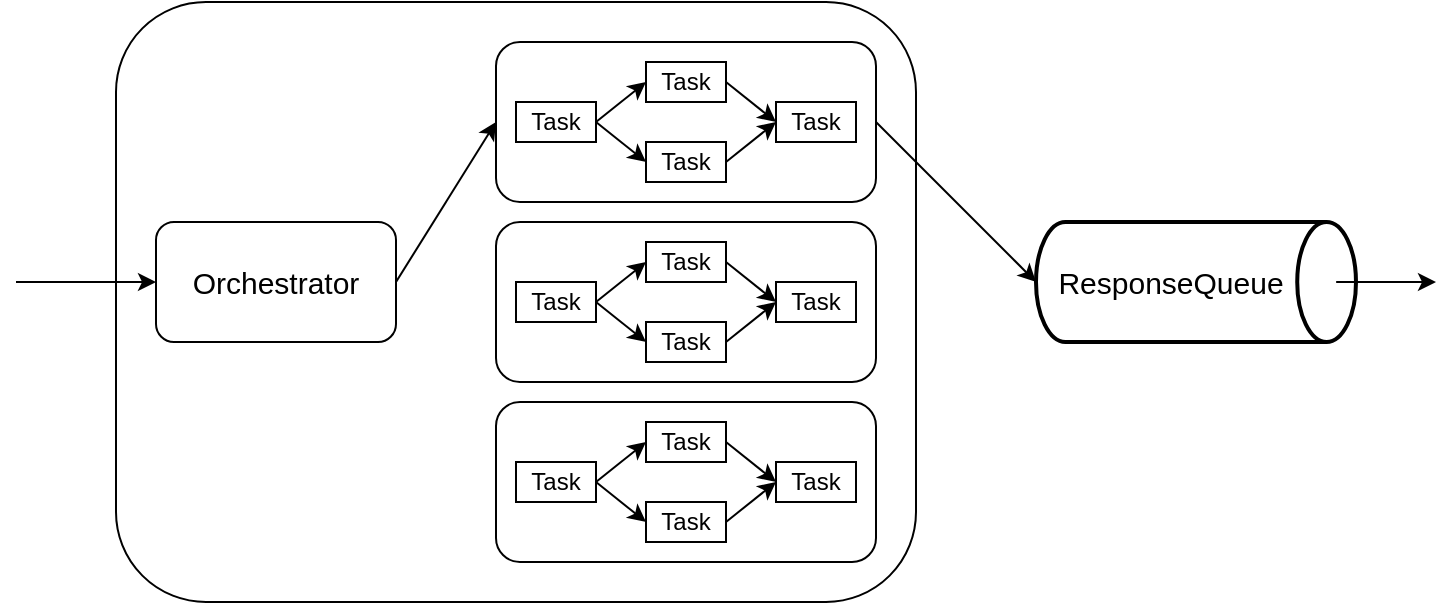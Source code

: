 <mxfile>
    <diagram name="페이지-1" id="qJgsSUgqb1jlQC-jZucj">
        <mxGraphModel dx="486" dy="568" grid="1" gridSize="10" guides="1" tooltips="1" connect="1" arrows="1" fold="1" page="1" pageScale="1" pageWidth="850" pageHeight="1100" math="0" shadow="0">
            <root>
                <mxCell id="0"/>
                <mxCell id="1" parent="0"/>
                <mxCell id="gcWZ-dBk5Qpi9zZrwHY9-1" value="" style="rounded=1;whiteSpace=wrap;html=1;fillColor=none;" parent="1" vertex="1">
                    <mxGeometry x="140" y="400" width="400" height="300" as="geometry"/>
                </mxCell>
                <mxCell id="UNXM5yMI1ZM7ZV7I5fsq-16" value="" style="endArrow=classic;html=1;rounded=0;entryX=0;entryY=0.5;entryDx=0;entryDy=0;" parent="1" target="UNXM5yMI1ZM7ZV7I5fsq-17" edge="1">
                    <mxGeometry width="50" height="50" relative="1" as="geometry">
                        <mxPoint x="90" y="540" as="sourcePoint"/>
                        <mxPoint x="175" y="540" as="targetPoint"/>
                    </mxGeometry>
                </mxCell>
                <mxCell id="UNXM5yMI1ZM7ZV7I5fsq-17" value="Orchestrator" style="rounded=1;whiteSpace=wrap;html=1;fontSize=15;" parent="1" vertex="1">
                    <mxGeometry x="160" y="510" width="120" height="60" as="geometry"/>
                </mxCell>
                <mxCell id="gcWZ-dBk5Qpi9zZrwHY9-24" value="" style="group" parent="1" vertex="1" connectable="0">
                    <mxGeometry x="330" y="420" width="190" height="80" as="geometry"/>
                </mxCell>
                <mxCell id="gcWZ-dBk5Qpi9zZrwHY9-23" value="" style="rounded=1;whiteSpace=wrap;html=1;fillColor=none;" parent="gcWZ-dBk5Qpi9zZrwHY9-24" vertex="1">
                    <mxGeometry width="190" height="80" as="geometry"/>
                </mxCell>
                <mxCell id="gcWZ-dBk5Qpi9zZrwHY9-11" value="Task" style="whiteSpace=wrap;html=1;" parent="gcWZ-dBk5Qpi9zZrwHY9-24" vertex="1">
                    <mxGeometry x="10" y="30" width="40" height="20" as="geometry"/>
                </mxCell>
                <mxCell id="gcWZ-dBk5Qpi9zZrwHY9-12" value="Task" style="whiteSpace=wrap;html=1;" parent="gcWZ-dBk5Qpi9zZrwHY9-24" vertex="1">
                    <mxGeometry x="75" y="10" width="40" height="20" as="geometry"/>
                </mxCell>
                <mxCell id="gcWZ-dBk5Qpi9zZrwHY9-16" value="" style="endArrow=classic;html=1;rounded=0;entryX=0;entryY=0.5;entryDx=0;entryDy=0;exitX=1;exitY=0.5;exitDx=0;exitDy=0;" parent="gcWZ-dBk5Qpi9zZrwHY9-24" source="gcWZ-dBk5Qpi9zZrwHY9-11" target="gcWZ-dBk5Qpi9zZrwHY9-12" edge="1">
                    <mxGeometry width="50" height="50" relative="1" as="geometry">
                        <mxPoint x="-85" y="430" as="sourcePoint"/>
                        <mxPoint x="-35" y="380" as="targetPoint"/>
                    </mxGeometry>
                </mxCell>
                <mxCell id="gcWZ-dBk5Qpi9zZrwHY9-17" value="Task" style="whiteSpace=wrap;html=1;" parent="gcWZ-dBk5Qpi9zZrwHY9-24" vertex="1">
                    <mxGeometry x="75" y="50" width="40" height="20" as="geometry"/>
                </mxCell>
                <mxCell id="gcWZ-dBk5Qpi9zZrwHY9-18" value="" style="endArrow=classic;html=1;rounded=0;entryX=0;entryY=0.5;entryDx=0;entryDy=0;exitX=1;exitY=0.5;exitDx=0;exitDy=0;" parent="gcWZ-dBk5Qpi9zZrwHY9-24" source="gcWZ-dBk5Qpi9zZrwHY9-11" target="gcWZ-dBk5Qpi9zZrwHY9-17" edge="1">
                    <mxGeometry width="50" height="50" relative="1" as="geometry">
                        <mxPoint x="45" y="50" as="sourcePoint"/>
                        <mxPoint x="85" y="30" as="targetPoint"/>
                    </mxGeometry>
                </mxCell>
                <mxCell id="gcWZ-dBk5Qpi9zZrwHY9-19" value="Task" style="whiteSpace=wrap;html=1;" parent="gcWZ-dBk5Qpi9zZrwHY9-24" vertex="1">
                    <mxGeometry x="140" y="30" width="40" height="20" as="geometry"/>
                </mxCell>
                <mxCell id="gcWZ-dBk5Qpi9zZrwHY9-21" value="" style="endArrow=classic;html=1;rounded=0;entryX=0;entryY=0.5;entryDx=0;entryDy=0;exitX=1;exitY=0.5;exitDx=0;exitDy=0;" parent="gcWZ-dBk5Qpi9zZrwHY9-24" source="gcWZ-dBk5Qpi9zZrwHY9-17" target="gcWZ-dBk5Qpi9zZrwHY9-19" edge="1">
                    <mxGeometry width="50" height="50" relative="1" as="geometry">
                        <mxPoint x="50" y="50" as="sourcePoint"/>
                        <mxPoint x="85" y="70" as="targetPoint"/>
                    </mxGeometry>
                </mxCell>
                <mxCell id="gcWZ-dBk5Qpi9zZrwHY9-22" value="" style="endArrow=classic;html=1;rounded=0;entryX=0;entryY=0.5;entryDx=0;entryDy=0;exitX=1;exitY=0.5;exitDx=0;exitDy=0;" parent="gcWZ-dBk5Qpi9zZrwHY9-24" source="gcWZ-dBk5Qpi9zZrwHY9-12" target="gcWZ-dBk5Qpi9zZrwHY9-19" edge="1">
                    <mxGeometry width="50" height="50" relative="1" as="geometry">
                        <mxPoint x="125" y="70" as="sourcePoint"/>
                        <mxPoint x="155" y="50" as="targetPoint"/>
                    </mxGeometry>
                </mxCell>
                <mxCell id="gcWZ-dBk5Qpi9zZrwHY9-25" value="" style="group" parent="1" vertex="1" connectable="0">
                    <mxGeometry x="330" y="510" width="190" height="80" as="geometry"/>
                </mxCell>
                <mxCell id="gcWZ-dBk5Qpi9zZrwHY9-26" value="" style="rounded=1;whiteSpace=wrap;html=1;fillColor=none;" parent="gcWZ-dBk5Qpi9zZrwHY9-25" vertex="1">
                    <mxGeometry width="190" height="80" as="geometry"/>
                </mxCell>
                <mxCell id="gcWZ-dBk5Qpi9zZrwHY9-27" value="Task" style="whiteSpace=wrap;html=1;" parent="gcWZ-dBk5Qpi9zZrwHY9-25" vertex="1">
                    <mxGeometry x="10" y="30" width="40" height="20" as="geometry"/>
                </mxCell>
                <mxCell id="gcWZ-dBk5Qpi9zZrwHY9-28" value="Task" style="whiteSpace=wrap;html=1;" parent="gcWZ-dBk5Qpi9zZrwHY9-25" vertex="1">
                    <mxGeometry x="75" y="10" width="40" height="20" as="geometry"/>
                </mxCell>
                <mxCell id="gcWZ-dBk5Qpi9zZrwHY9-29" value="" style="endArrow=classic;html=1;rounded=0;entryX=0;entryY=0.5;entryDx=0;entryDy=0;exitX=1;exitY=0.5;exitDx=0;exitDy=0;" parent="gcWZ-dBk5Qpi9zZrwHY9-25" source="gcWZ-dBk5Qpi9zZrwHY9-27" target="gcWZ-dBk5Qpi9zZrwHY9-28" edge="1">
                    <mxGeometry width="50" height="50" relative="1" as="geometry">
                        <mxPoint x="-85" y="430" as="sourcePoint"/>
                        <mxPoint x="-35" y="380" as="targetPoint"/>
                    </mxGeometry>
                </mxCell>
                <mxCell id="gcWZ-dBk5Qpi9zZrwHY9-30" value="Task" style="whiteSpace=wrap;html=1;" parent="gcWZ-dBk5Qpi9zZrwHY9-25" vertex="1">
                    <mxGeometry x="75" y="50" width="40" height="20" as="geometry"/>
                </mxCell>
                <mxCell id="gcWZ-dBk5Qpi9zZrwHY9-31" value="" style="endArrow=classic;html=1;rounded=0;entryX=0;entryY=0.5;entryDx=0;entryDy=0;exitX=1;exitY=0.5;exitDx=0;exitDy=0;" parent="gcWZ-dBk5Qpi9zZrwHY9-25" source="gcWZ-dBk5Qpi9zZrwHY9-27" target="gcWZ-dBk5Qpi9zZrwHY9-30" edge="1">
                    <mxGeometry width="50" height="50" relative="1" as="geometry">
                        <mxPoint x="45" y="50" as="sourcePoint"/>
                        <mxPoint x="85" y="30" as="targetPoint"/>
                    </mxGeometry>
                </mxCell>
                <mxCell id="gcWZ-dBk5Qpi9zZrwHY9-32" value="Task" style="whiteSpace=wrap;html=1;" parent="gcWZ-dBk5Qpi9zZrwHY9-25" vertex="1">
                    <mxGeometry x="140" y="30" width="40" height="20" as="geometry"/>
                </mxCell>
                <mxCell id="gcWZ-dBk5Qpi9zZrwHY9-33" value="" style="endArrow=classic;html=1;rounded=0;entryX=0;entryY=0.5;entryDx=0;entryDy=0;exitX=1;exitY=0.5;exitDx=0;exitDy=0;" parent="gcWZ-dBk5Qpi9zZrwHY9-25" source="gcWZ-dBk5Qpi9zZrwHY9-30" target="gcWZ-dBk5Qpi9zZrwHY9-32" edge="1">
                    <mxGeometry width="50" height="50" relative="1" as="geometry">
                        <mxPoint x="50" y="50" as="sourcePoint"/>
                        <mxPoint x="85" y="70" as="targetPoint"/>
                    </mxGeometry>
                </mxCell>
                <mxCell id="gcWZ-dBk5Qpi9zZrwHY9-34" value="" style="endArrow=classic;html=1;rounded=0;entryX=0;entryY=0.5;entryDx=0;entryDy=0;exitX=1;exitY=0.5;exitDx=0;exitDy=0;" parent="gcWZ-dBk5Qpi9zZrwHY9-25" source="gcWZ-dBk5Qpi9zZrwHY9-28" target="gcWZ-dBk5Qpi9zZrwHY9-32" edge="1">
                    <mxGeometry width="50" height="50" relative="1" as="geometry">
                        <mxPoint x="125" y="70" as="sourcePoint"/>
                        <mxPoint x="155" y="50" as="targetPoint"/>
                    </mxGeometry>
                </mxCell>
                <mxCell id="gcWZ-dBk5Qpi9zZrwHY9-35" value="" style="group" parent="1" vertex="1" connectable="0">
                    <mxGeometry x="330" y="600" width="190" height="80" as="geometry"/>
                </mxCell>
                <mxCell id="gcWZ-dBk5Qpi9zZrwHY9-36" value="" style="rounded=1;whiteSpace=wrap;html=1;fillColor=none;" parent="gcWZ-dBk5Qpi9zZrwHY9-35" vertex="1">
                    <mxGeometry width="190" height="80" as="geometry"/>
                </mxCell>
                <mxCell id="gcWZ-dBk5Qpi9zZrwHY9-37" value="Task" style="whiteSpace=wrap;html=1;" parent="gcWZ-dBk5Qpi9zZrwHY9-35" vertex="1">
                    <mxGeometry x="10" y="30" width="40" height="20" as="geometry"/>
                </mxCell>
                <mxCell id="gcWZ-dBk5Qpi9zZrwHY9-38" value="Task" style="whiteSpace=wrap;html=1;" parent="gcWZ-dBk5Qpi9zZrwHY9-35" vertex="1">
                    <mxGeometry x="75" y="10" width="40" height="20" as="geometry"/>
                </mxCell>
                <mxCell id="gcWZ-dBk5Qpi9zZrwHY9-39" value="" style="endArrow=classic;html=1;rounded=0;entryX=0;entryY=0.5;entryDx=0;entryDy=0;exitX=1;exitY=0.5;exitDx=0;exitDy=0;" parent="gcWZ-dBk5Qpi9zZrwHY9-35" source="gcWZ-dBk5Qpi9zZrwHY9-37" target="gcWZ-dBk5Qpi9zZrwHY9-38" edge="1">
                    <mxGeometry width="50" height="50" relative="1" as="geometry">
                        <mxPoint x="-85" y="430" as="sourcePoint"/>
                        <mxPoint x="-35" y="380" as="targetPoint"/>
                    </mxGeometry>
                </mxCell>
                <mxCell id="gcWZ-dBk5Qpi9zZrwHY9-40" value="Task" style="whiteSpace=wrap;html=1;" parent="gcWZ-dBk5Qpi9zZrwHY9-35" vertex="1">
                    <mxGeometry x="75" y="50" width="40" height="20" as="geometry"/>
                </mxCell>
                <mxCell id="gcWZ-dBk5Qpi9zZrwHY9-41" value="" style="endArrow=classic;html=1;rounded=0;entryX=0;entryY=0.5;entryDx=0;entryDy=0;exitX=1;exitY=0.5;exitDx=0;exitDy=0;" parent="gcWZ-dBk5Qpi9zZrwHY9-35" source="gcWZ-dBk5Qpi9zZrwHY9-37" target="gcWZ-dBk5Qpi9zZrwHY9-40" edge="1">
                    <mxGeometry width="50" height="50" relative="1" as="geometry">
                        <mxPoint x="45" y="50" as="sourcePoint"/>
                        <mxPoint x="85" y="30" as="targetPoint"/>
                    </mxGeometry>
                </mxCell>
                <mxCell id="gcWZ-dBk5Qpi9zZrwHY9-42" value="Task" style="whiteSpace=wrap;html=1;" parent="gcWZ-dBk5Qpi9zZrwHY9-35" vertex="1">
                    <mxGeometry x="140" y="30" width="40" height="20" as="geometry"/>
                </mxCell>
                <mxCell id="gcWZ-dBk5Qpi9zZrwHY9-43" value="" style="endArrow=classic;html=1;rounded=0;entryX=0;entryY=0.5;entryDx=0;entryDy=0;exitX=1;exitY=0.5;exitDx=0;exitDy=0;" parent="gcWZ-dBk5Qpi9zZrwHY9-35" source="gcWZ-dBk5Qpi9zZrwHY9-40" target="gcWZ-dBk5Qpi9zZrwHY9-42" edge="1">
                    <mxGeometry width="50" height="50" relative="1" as="geometry">
                        <mxPoint x="50" y="50" as="sourcePoint"/>
                        <mxPoint x="85" y="70" as="targetPoint"/>
                    </mxGeometry>
                </mxCell>
                <mxCell id="gcWZ-dBk5Qpi9zZrwHY9-44" value="" style="endArrow=classic;html=1;rounded=0;entryX=0;entryY=0.5;entryDx=0;entryDy=0;exitX=1;exitY=0.5;exitDx=0;exitDy=0;" parent="gcWZ-dBk5Qpi9zZrwHY9-35" source="gcWZ-dBk5Qpi9zZrwHY9-38" target="gcWZ-dBk5Qpi9zZrwHY9-42" edge="1">
                    <mxGeometry width="50" height="50" relative="1" as="geometry">
                        <mxPoint x="125" y="70" as="sourcePoint"/>
                        <mxPoint x="155" y="50" as="targetPoint"/>
                    </mxGeometry>
                </mxCell>
                <mxCell id="gcWZ-dBk5Qpi9zZrwHY9-45" value="" style="endArrow=classic;html=1;rounded=0;entryX=0;entryY=0.5;entryDx=0;entryDy=0;exitX=1;exitY=0.5;exitDx=0;exitDy=0;" parent="1" source="UNXM5yMI1ZM7ZV7I5fsq-17" target="gcWZ-dBk5Qpi9zZrwHY9-23" edge="1">
                    <mxGeometry width="50" height="50" relative="1" as="geometry">
                        <mxPoint x="100" y="550" as="sourcePoint"/>
                        <mxPoint x="170" y="550" as="targetPoint"/>
                    </mxGeometry>
                </mxCell>
                <mxCell id="gcWZ-dBk5Qpi9zZrwHY9-46" value="" style="endArrow=classic;html=1;rounded=0;exitX=1;exitY=0.5;exitDx=0;exitDy=0;entryX=0;entryY=0.5;entryDx=0;entryDy=0;entryPerimeter=0;" parent="1" source="gcWZ-dBk5Qpi9zZrwHY9-23" target="2" edge="1">
                    <mxGeometry width="50" height="50" relative="1" as="geometry">
                        <mxPoint x="290" y="550" as="sourcePoint"/>
                        <mxPoint x="600" y="540" as="targetPoint"/>
                    </mxGeometry>
                </mxCell>
                <mxCell id="2" value="ResponseQueue&amp;nbsp; &amp;nbsp; &amp;nbsp;&amp;nbsp;" style="strokeWidth=2;html=1;shape=mxgraph.flowchart.direct_data;whiteSpace=wrap;fontSize=15;" vertex="1" parent="1">
                    <mxGeometry x="600" y="510" width="160" height="60" as="geometry"/>
                </mxCell>
                <mxCell id="SKWY_q-Q1LM-eMBOjH63-3" value="" style="endArrow=classic;html=1;rounded=0;exitX=0.938;exitY=0.5;exitDx=0;exitDy=0;exitPerimeter=0;" parent="1" edge="1" source="2">
                    <mxGeometry width="50" height="50" relative="1" as="geometry">
                        <mxPoint x="770" y="550" as="sourcePoint"/>
                        <mxPoint x="800" y="540" as="targetPoint"/>
                    </mxGeometry>
                </mxCell>
            </root>
        </mxGraphModel>
    </diagram>
</mxfile>